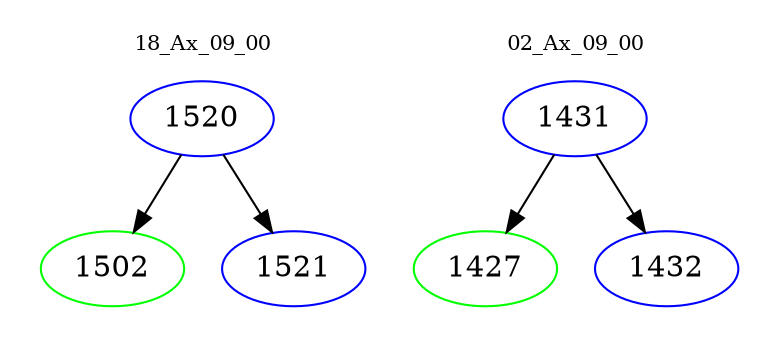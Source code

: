 digraph{
subgraph cluster_0 {
color = white
label = "18_Ax_09_00";
fontsize=10;
T0_1520 [label="1520", color="blue"]
T0_1520 -> T0_1502 [color="black"]
T0_1502 [label="1502", color="green"]
T0_1520 -> T0_1521 [color="black"]
T0_1521 [label="1521", color="blue"]
}
subgraph cluster_1 {
color = white
label = "02_Ax_09_00";
fontsize=10;
T1_1431 [label="1431", color="blue"]
T1_1431 -> T1_1427 [color="black"]
T1_1427 [label="1427", color="green"]
T1_1431 -> T1_1432 [color="black"]
T1_1432 [label="1432", color="blue"]
}
}

